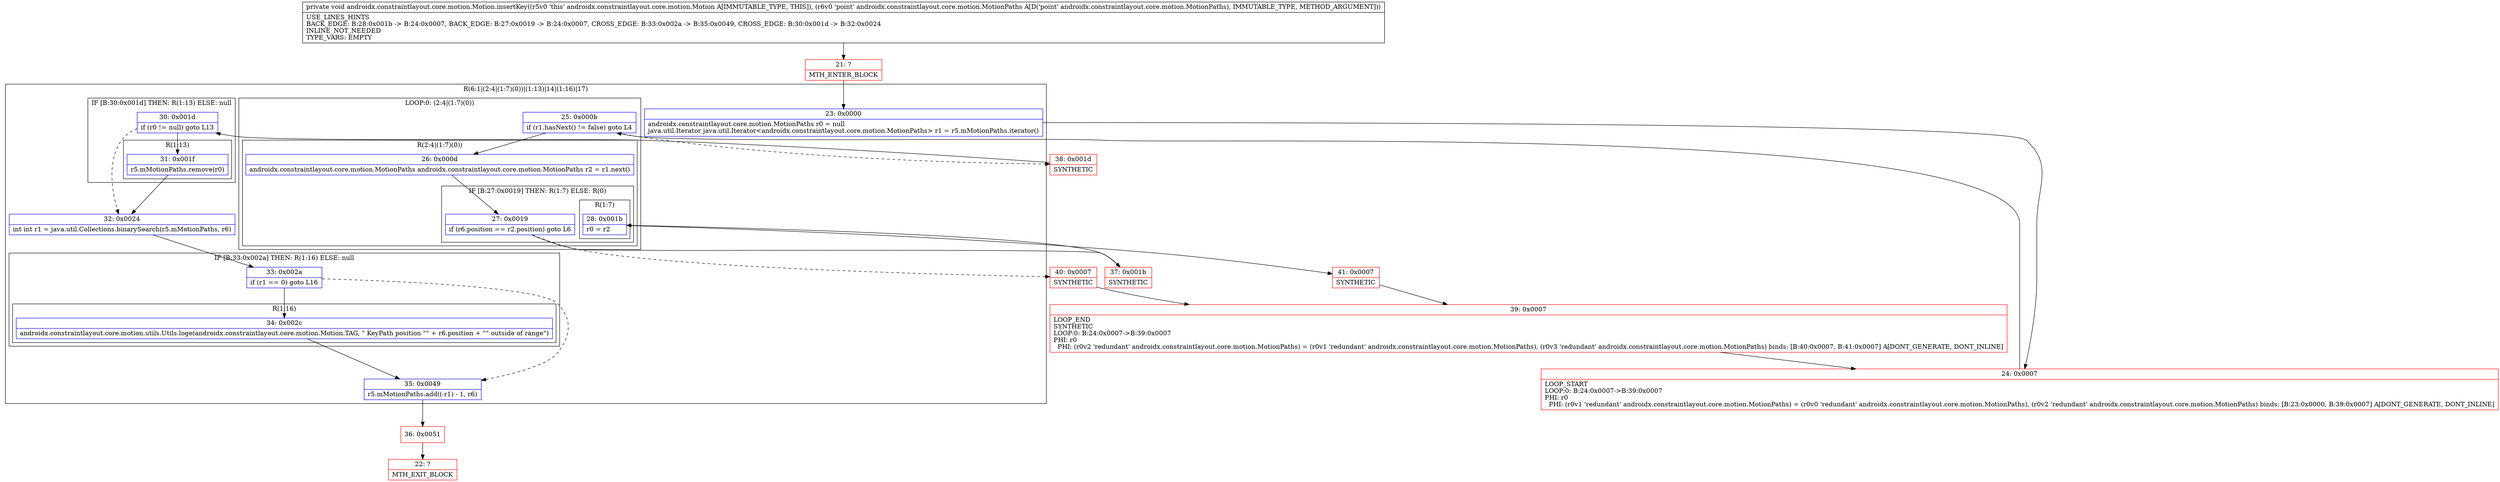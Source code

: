 digraph "CFG forandroidx.constraintlayout.core.motion.Motion.insertKey(Landroidx\/constraintlayout\/core\/motion\/MotionPaths;)V" {
subgraph cluster_Region_183920849 {
label = "R(6:1|(2:4|(1:7)(0))|(1:13)|14|(1:16)|17)";
node [shape=record,color=blue];
Node_23 [shape=record,label="{23\:\ 0x0000|androidx.constraintlayout.core.motion.MotionPaths r0 = null\ljava.util.Iterator java.util.Iterator\<androidx.constraintlayout.core.motion.MotionPaths\> r1 = r5.mMotionPaths.iterator()\l}"];
subgraph cluster_LoopRegion_1811384163 {
label = "LOOP:0: (2:4|(1:7)(0))";
node [shape=record,color=blue];
Node_25 [shape=record,label="{25\:\ 0x000b|if (r1.hasNext() != false) goto L4\l}"];
subgraph cluster_Region_1733729652 {
label = "R(2:4|(1:7)(0))";
node [shape=record,color=blue];
Node_26 [shape=record,label="{26\:\ 0x000d|androidx.constraintlayout.core.motion.MotionPaths androidx.constraintlayout.core.motion.MotionPaths r2 = r1.next()\l}"];
subgraph cluster_IfRegion_9576281 {
label = "IF [B:27:0x0019] THEN: R(1:7) ELSE: R(0)";
node [shape=record,color=blue];
Node_27 [shape=record,label="{27\:\ 0x0019|if (r6.position == r2.position) goto L6\l}"];
subgraph cluster_Region_1362866883 {
label = "R(1:7)";
node [shape=record,color=blue];
Node_28 [shape=record,label="{28\:\ 0x001b|r0 = r2\l}"];
}
subgraph cluster_Region_1241773193 {
label = "R(0)";
node [shape=record,color=blue];
}
}
}
}
subgraph cluster_IfRegion_1914057847 {
label = "IF [B:30:0x001d] THEN: R(1:13) ELSE: null";
node [shape=record,color=blue];
Node_30 [shape=record,label="{30\:\ 0x001d|if (r0 != null) goto L13\l}"];
subgraph cluster_Region_1392434445 {
label = "R(1:13)";
node [shape=record,color=blue];
Node_31 [shape=record,label="{31\:\ 0x001f|r5.mMotionPaths.remove(r0)\l}"];
}
}
Node_32 [shape=record,label="{32\:\ 0x0024|int int r1 = java.util.Collections.binarySearch(r5.mMotionPaths, r6)\l}"];
subgraph cluster_IfRegion_606124133 {
label = "IF [B:33:0x002a] THEN: R(1:16) ELSE: null";
node [shape=record,color=blue];
Node_33 [shape=record,label="{33\:\ 0x002a|if (r1 == 0) goto L16\l}"];
subgraph cluster_Region_1034098348 {
label = "R(1:16)";
node [shape=record,color=blue];
Node_34 [shape=record,label="{34\:\ 0x002c|androidx.constraintlayout.core.motion.utils.Utils.loge(androidx.constraintlayout.core.motion.Motion.TAG, \" KeyPath position \"\" + r6.position + \"\" outside of range\")\l}"];
}
}
Node_35 [shape=record,label="{35\:\ 0x0049|r5.mMotionPaths.add((\-r1) \- 1, r6)\l}"];
}
Node_21 [shape=record,color=red,label="{21\:\ ?|MTH_ENTER_BLOCK\l}"];
Node_24 [shape=record,color=red,label="{24\:\ 0x0007|LOOP_START\lLOOP:0: B:24:0x0007\-\>B:39:0x0007\lPHI: r0 \l  PHI: (r0v1 'redundant' androidx.constraintlayout.core.motion.MotionPaths) = (r0v0 'redundant' androidx.constraintlayout.core.motion.MotionPaths), (r0v2 'redundant' androidx.constraintlayout.core.motion.MotionPaths) binds: [B:23:0x0000, B:39:0x0007] A[DONT_GENERATE, DONT_INLINE]\l}"];
Node_37 [shape=record,color=red,label="{37\:\ 0x001b|SYNTHETIC\l}"];
Node_41 [shape=record,color=red,label="{41\:\ 0x0007|SYNTHETIC\l}"];
Node_39 [shape=record,color=red,label="{39\:\ 0x0007|LOOP_END\lSYNTHETIC\lLOOP:0: B:24:0x0007\-\>B:39:0x0007\lPHI: r0 \l  PHI: (r0v2 'redundant' androidx.constraintlayout.core.motion.MotionPaths) = (r0v1 'redundant' androidx.constraintlayout.core.motion.MotionPaths), (r0v3 'redundant' androidx.constraintlayout.core.motion.MotionPaths) binds: [B:40:0x0007, B:41:0x0007] A[DONT_GENERATE, DONT_INLINE]\l}"];
Node_40 [shape=record,color=red,label="{40\:\ 0x0007|SYNTHETIC\l}"];
Node_38 [shape=record,color=red,label="{38\:\ 0x001d|SYNTHETIC\l}"];
Node_36 [shape=record,color=red,label="{36\:\ 0x0051}"];
Node_22 [shape=record,color=red,label="{22\:\ ?|MTH_EXIT_BLOCK\l}"];
MethodNode[shape=record,label="{private void androidx.constraintlayout.core.motion.Motion.insertKey((r5v0 'this' androidx.constraintlayout.core.motion.Motion A[IMMUTABLE_TYPE, THIS]), (r6v0 'point' androidx.constraintlayout.core.motion.MotionPaths A[D('point' androidx.constraintlayout.core.motion.MotionPaths), IMMUTABLE_TYPE, METHOD_ARGUMENT]))  | USE_LINES_HINTS\lBACK_EDGE: B:28:0x001b \-\> B:24:0x0007, BACK_EDGE: B:27:0x0019 \-\> B:24:0x0007, CROSS_EDGE: B:33:0x002a \-\> B:35:0x0049, CROSS_EDGE: B:30:0x001d \-\> B:32:0x0024\lINLINE_NOT_NEEDED\lTYPE_VARS: EMPTY\l}"];
MethodNode -> Node_21;Node_23 -> Node_24;
Node_25 -> Node_26;
Node_25 -> Node_38[style=dashed];
Node_26 -> Node_27;
Node_27 -> Node_37;
Node_27 -> Node_40[style=dashed];
Node_28 -> Node_41;
Node_30 -> Node_31;
Node_30 -> Node_32[style=dashed];
Node_31 -> Node_32;
Node_32 -> Node_33;
Node_33 -> Node_34;
Node_33 -> Node_35[style=dashed];
Node_34 -> Node_35;
Node_35 -> Node_36;
Node_21 -> Node_23;
Node_24 -> Node_25;
Node_37 -> Node_28;
Node_41 -> Node_39;
Node_39 -> Node_24;
Node_40 -> Node_39;
Node_38 -> Node_30;
Node_36 -> Node_22;
}

